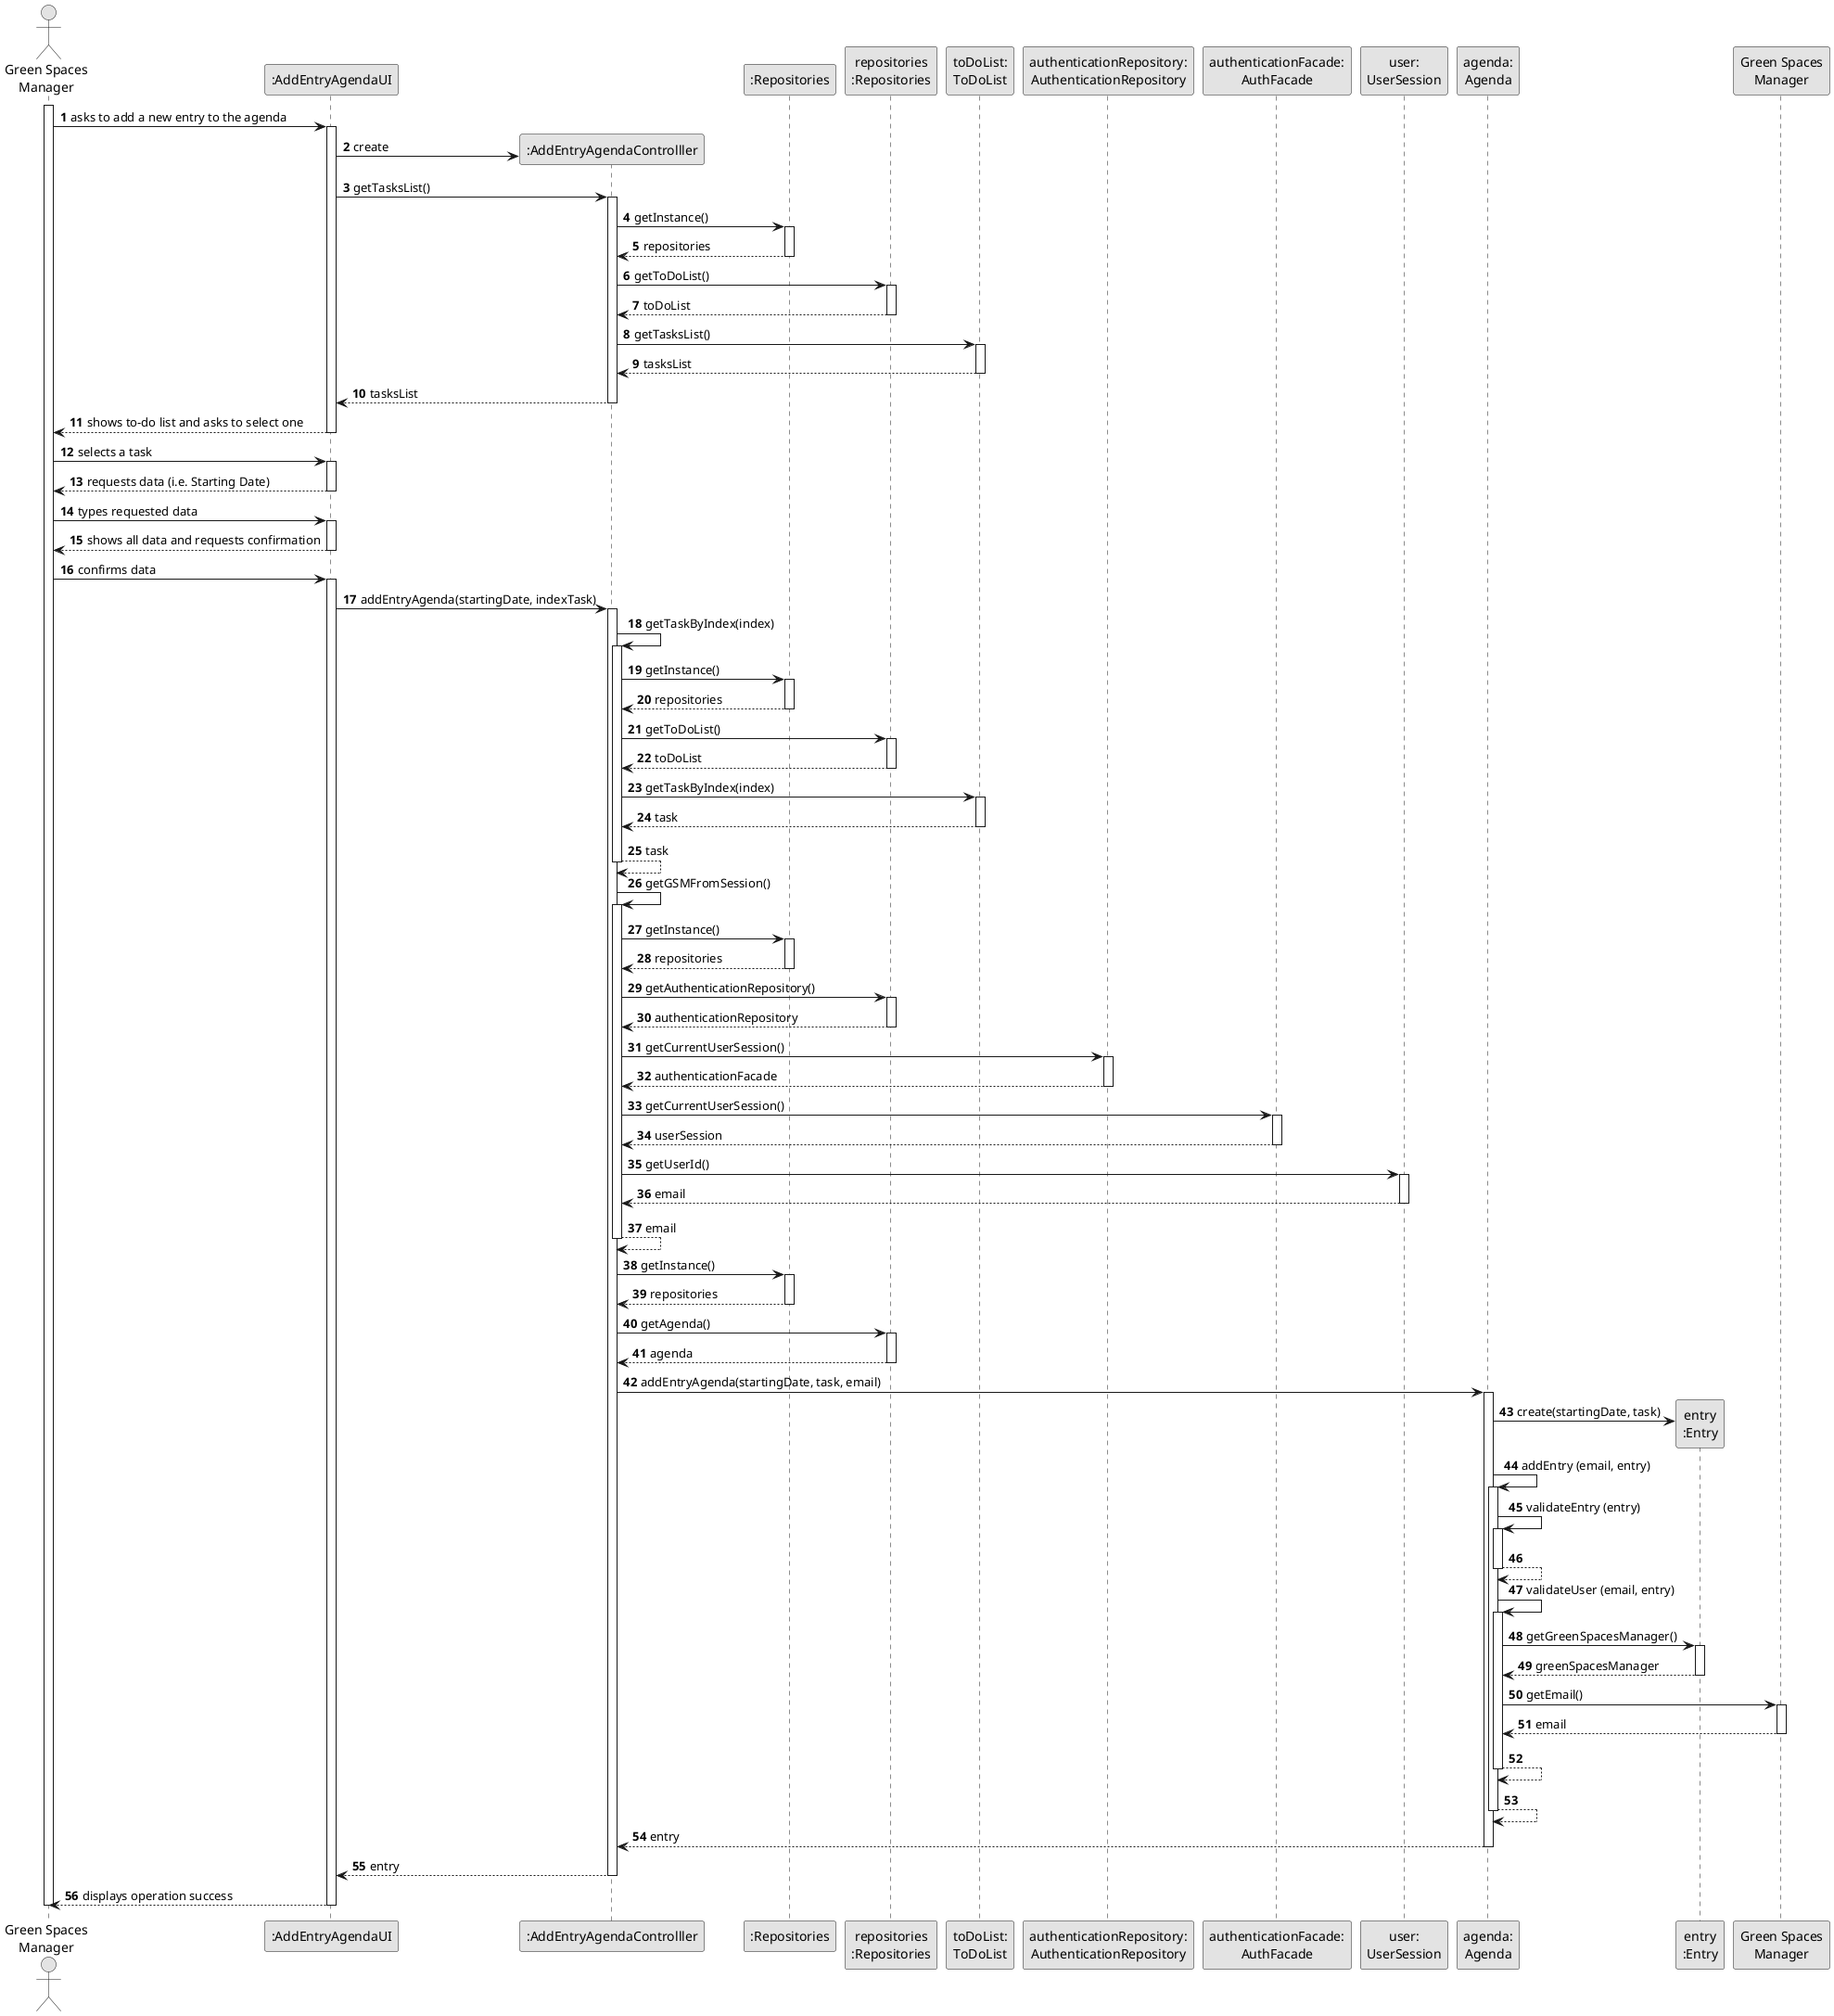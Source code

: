 @startuml
skinparam monochrome true
skinparam packageStyle rectangle
skinparam shadowing false

autonumber

'hide footbox
actor "Green Spaces\nManager" as GSM
participant ":AddEntryAgendaUI" as UI
participant ":AddEntryAgendaControlller" as CTRL
participant ":Repositories" as REP
participant "repositories\n:Repositories" as REPS
participant "toDoList:\nToDoList" as toDoList
participant "authenticationRepository:\nAuthenticationRepository" as authentication
participant "authenticationFacade:\nAuthFacade" as authFacade
participant "user:\nUserSession" as user
participant "agenda:\nAgenda" as agenda
participant "entry\n:Entry" as ENTRY
participant "Green Spaces\nManager" as USER

activate GSM

    GSM -> UI : asks to add a new entry to the agenda
    activate UI

        UI -> CTRL** : create

        UI -> CTRL : getTasksList()
        activate CTRL

            CTRL -> REP : getInstance()
            activate REP

            REP --> CTRL: repositories
            deactivate REP

            CTRL -> REPS : getToDoList()
            activate REPS

            REPS --> CTRL: toDoList
            deactivate REPS

            CTRL -> toDoList: getTasksList()
            activate toDoList

            toDoList --> CTRL : tasksList
            deactivate toDoList

            CTRL --> UI : tasksList
            deactivate CTRL

    UI --> GSM : shows to-do list and asks to select one
    deactivate UI

    GSM -> UI : selects a task
    activate UI

    UI --> GSM : requests data (i.e. Starting Date)
    deactivate UI

    GSM -> UI : types requested data
    activate UI

    UI --> GSM : shows all data and requests confirmation
    deactivate UI

    GSM -> UI : confirms data
    activate UI

        UI -> CTRL: addEntryAgenda(startingDate, indexTask)
        activate CTRL

            CTRL -> CTRL: getTaskByIndex(index)
            activate CTRL

            CTRL -> REP: getInstance()
            activate REP

            REP --> CTRL: repositories
            deactivate REP

            CTRL -> REPS: getToDoList()
            activate REPS

            REPS --> CTRL: toDoList
            deactivate REPS

            CTRL -> toDoList: getTaskByIndex(index)
            activate toDoList

            toDoList --> CTRL: task
            deactivate toDoList

            CTRL --> CTRL: task
            deactivate CTRL

            CTRL -> CTRL: getGSMFromSession()
            activate CTRL

            CTRL -> REP: getInstance()
            activate REP

            REP --> CTRL: repositories
            deactivate REP

            CTRL -> REPS: getAuthenticationRepository()
            activate REPS

            REPS --> CTRL: authenticationRepository
            deactivate REPS

            CTRL -> authentication: getCurrentUserSession()
            activate authentication

            authentication --> CTRL: authenticationFacade
            deactivate authentication

            CTRL -> authFacade: getCurrentUserSession()
            activate authFacade

            authFacade --> CTRL: userSession
            deactivate authFacade

            CTRL -> user: getUserId()
            activate user

            user --> CTRL: email
            deactivate user

            CTRL --> CTRL: email
            deactivate CTRL

            CTRL -> REP: getInstance()
            activate REP

            REP --> CTRL: repositories
            deactivate REP

            CTRL -> REPS: getAgenda()
            activate REPS

            REPS --> CTRL: agenda
            deactivate REPS

            CTRL -> agenda: addEntryAgenda(startingDate, task, email)
            activate agenda

                agenda -> ENTRY** : create(startingDate, task)

                agenda -> agenda: addEntry (email, entry)
                activate agenda

                agenda -> agenda: validateEntry (entry)
                activate agenda

                agenda --> agenda
                deactivate agenda

                agenda -> agenda: validateUser (email, entry)
                activate agenda

                    agenda -> ENTRY: getGreenSpacesManager()
                    activate ENTRY

                    ENTRY --> agenda: greenSpacesManager
                    deactivate ENTRY

                    agenda -> USER: getEmail()
                    activate USER

                    USER --> agenda: email
                    deactivate USER

                agenda --> agenda
                deactivate agenda

                agenda --> agenda
                deactivate agenda

            agenda --> CTRL: entry
            deactivate agenda

        CTRL --> UI: entry
        deactivate CTRL

    UI --> GSM: displays operation success
    deactivate UI

deactivate GSM

@enduml